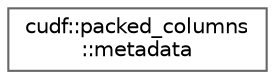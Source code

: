 digraph "类继承关系图"
{
 // LATEX_PDF_SIZE
  bgcolor="transparent";
  edge [fontname=Helvetica,fontsize=10,labelfontname=Helvetica,labelfontsize=10];
  node [fontname=Helvetica,fontsize=10,shape=box,height=0.2,width=0.4];
  rankdir="LR";
  Node0 [id="Node000000",label="cudf::packed_columns\l::metadata",height=0.2,width=0.4,color="grey40", fillcolor="white", style="filled",URL="$structcudf_1_1packed__columns_1_1metadata.html",tooltip="Host-side metadata buffer used for reconstructing columns via unpack."];
}
